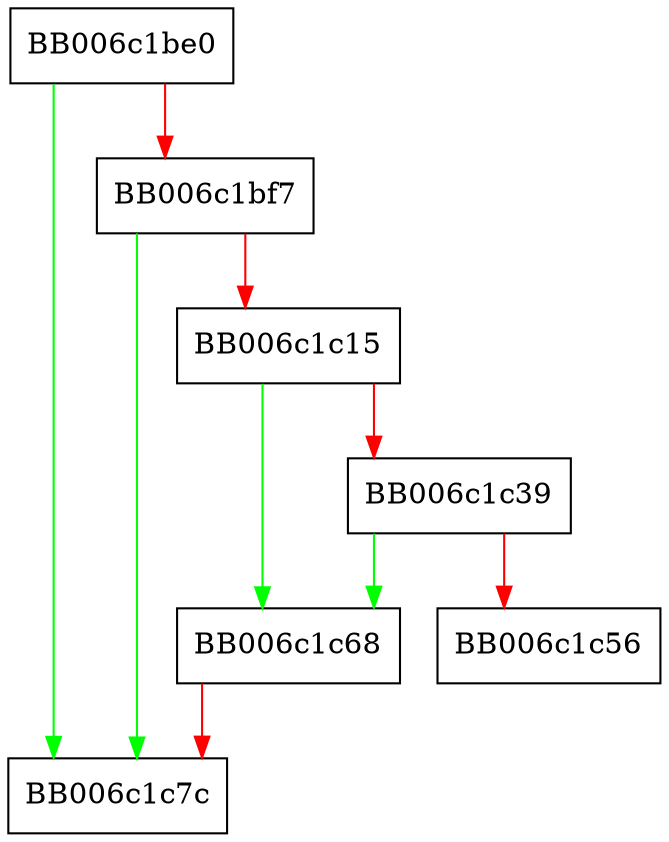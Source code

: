digraph kdf_hkdf_newctx {
  node [shape="box"];
  graph [splines=ortho];
  BB006c1be0 -> BB006c1c7c [color="green"];
  BB006c1be0 -> BB006c1bf7 [color="red"];
  BB006c1bf7 -> BB006c1c7c [color="green"];
  BB006c1bf7 -> BB006c1c15 [color="red"];
  BB006c1c15 -> BB006c1c68 [color="green"];
  BB006c1c15 -> BB006c1c39 [color="red"];
  BB006c1c39 -> BB006c1c68 [color="green"];
  BB006c1c39 -> BB006c1c56 [color="red"];
  BB006c1c68 -> BB006c1c7c [color="red"];
}
